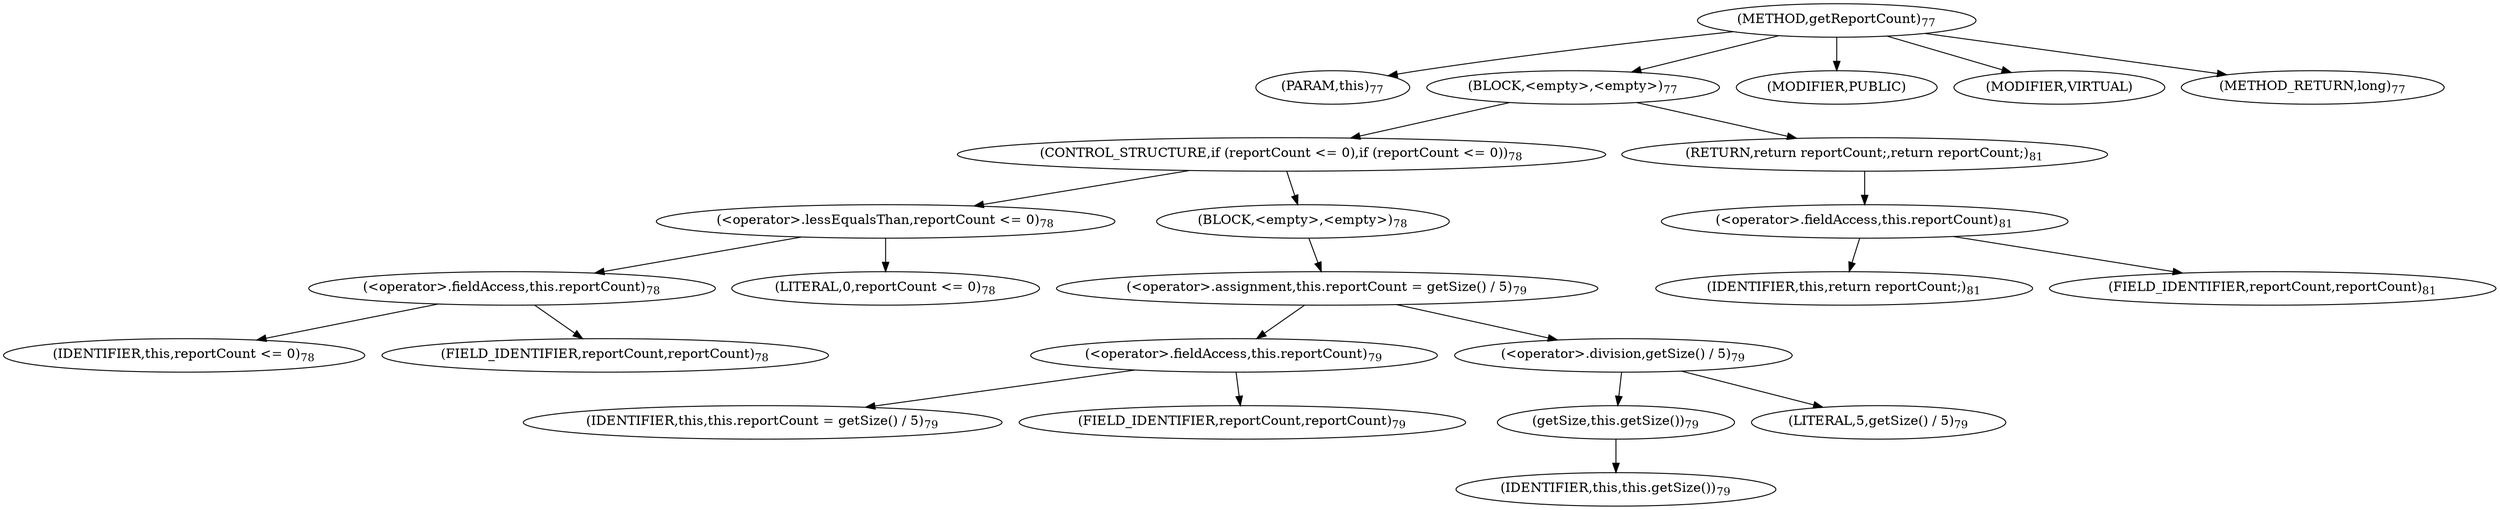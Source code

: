 digraph "getReportCount" {  
"185" [label = <(METHOD,getReportCount)<SUB>77</SUB>> ]
"12" [label = <(PARAM,this)<SUB>77</SUB>> ]
"186" [label = <(BLOCK,&lt;empty&gt;,&lt;empty&gt;)<SUB>77</SUB>> ]
"187" [label = <(CONTROL_STRUCTURE,if (reportCount &lt;= 0),if (reportCount &lt;= 0))<SUB>78</SUB>> ]
"188" [label = <(&lt;operator&gt;.lessEqualsThan,reportCount &lt;= 0)<SUB>78</SUB>> ]
"189" [label = <(&lt;operator&gt;.fieldAccess,this.reportCount)<SUB>78</SUB>> ]
"190" [label = <(IDENTIFIER,this,reportCount &lt;= 0)<SUB>78</SUB>> ]
"191" [label = <(FIELD_IDENTIFIER,reportCount,reportCount)<SUB>78</SUB>> ]
"192" [label = <(LITERAL,0,reportCount &lt;= 0)<SUB>78</SUB>> ]
"193" [label = <(BLOCK,&lt;empty&gt;,&lt;empty&gt;)<SUB>78</SUB>> ]
"194" [label = <(&lt;operator&gt;.assignment,this.reportCount = getSize() / 5)<SUB>79</SUB>> ]
"195" [label = <(&lt;operator&gt;.fieldAccess,this.reportCount)<SUB>79</SUB>> ]
"196" [label = <(IDENTIFIER,this,this.reportCount = getSize() / 5)<SUB>79</SUB>> ]
"197" [label = <(FIELD_IDENTIFIER,reportCount,reportCount)<SUB>79</SUB>> ]
"198" [label = <(&lt;operator&gt;.division,getSize() / 5)<SUB>79</SUB>> ]
"199" [label = <(getSize,this.getSize())<SUB>79</SUB>> ]
"11" [label = <(IDENTIFIER,this,this.getSize())<SUB>79</SUB>> ]
"200" [label = <(LITERAL,5,getSize() / 5)<SUB>79</SUB>> ]
"201" [label = <(RETURN,return reportCount;,return reportCount;)<SUB>81</SUB>> ]
"202" [label = <(&lt;operator&gt;.fieldAccess,this.reportCount)<SUB>81</SUB>> ]
"203" [label = <(IDENTIFIER,this,return reportCount;)<SUB>81</SUB>> ]
"204" [label = <(FIELD_IDENTIFIER,reportCount,reportCount)<SUB>81</SUB>> ]
"205" [label = <(MODIFIER,PUBLIC)> ]
"206" [label = <(MODIFIER,VIRTUAL)> ]
"207" [label = <(METHOD_RETURN,long)<SUB>77</SUB>> ]
  "185" -> "12" 
  "185" -> "186" 
  "185" -> "205" 
  "185" -> "206" 
  "185" -> "207" 
  "186" -> "187" 
  "186" -> "201" 
  "187" -> "188" 
  "187" -> "193" 
  "188" -> "189" 
  "188" -> "192" 
  "189" -> "190" 
  "189" -> "191" 
  "193" -> "194" 
  "194" -> "195" 
  "194" -> "198" 
  "195" -> "196" 
  "195" -> "197" 
  "198" -> "199" 
  "198" -> "200" 
  "199" -> "11" 
  "201" -> "202" 
  "202" -> "203" 
  "202" -> "204" 
}
